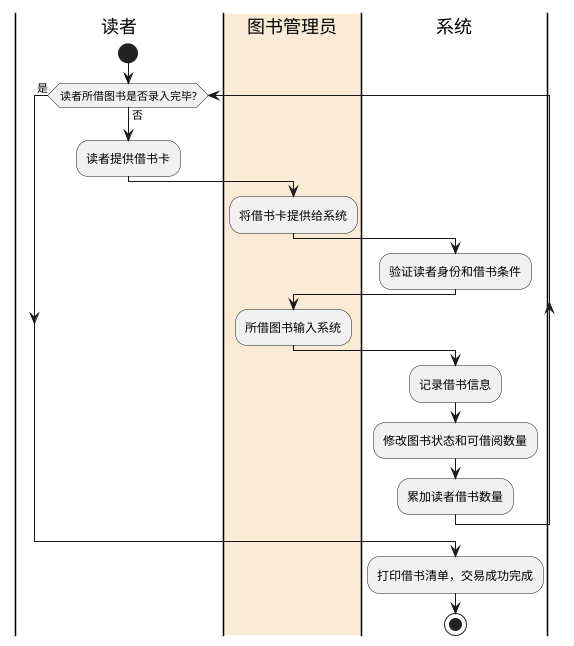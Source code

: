 @startuml
|读者|
start
while (读者所借图书是否录入完毕?)is(否)
    :读者提供借书卡;
|#AntiqueWhite|图书管理员|
    :将借书卡提供给系统;
|系统|
    :验证读者身份和借书条件;
|#AntiqueWhite|图书管理员|
    :所借图书输入系统;
|系统|
    :记录借书信息;
    :修改图书状态和可借阅数量;
    :累加读者借书数量;
end while (是)
    :打印借书清单，交易成功完成;
stop
@enduml